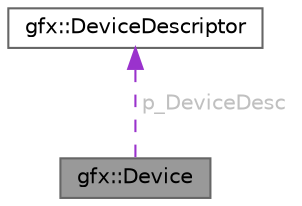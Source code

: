 digraph "gfx::Device"
{
 // LATEX_PDF_SIZE
  bgcolor="transparent";
  edge [fontname=Helvetica,fontsize=10,labelfontname=Helvetica,labelfontsize=10];
  node [fontname=Helvetica,fontsize=10,shape=box,height=0.2,width=0.4];
  Node1 [id="Node000001",label="gfx::Device",height=0.2,width=0.4,color="gray40", fillcolor="grey60", style="filled", fontcolor="black",tooltip="Abstract GPU device interface."];
  Node2 -> Node1 [id="edge1_Node000001_Node000002",dir="back",color="darkorchid3",style="dashed",tooltip=" ",label=<<TABLE CELLBORDER="0" BORDER="0"><TR><TD VALIGN="top" ALIGN="LEFT" CELLPADDING="1" CELLSPACING="0">p_DeviceDesc</TD></TR>
</TABLE>> ,fontcolor="grey" ];
  Node2 [id="Node000002",label="gfx::DeviceDescriptor",height=0.2,width=0.4,color="gray40", fillcolor="white", style="filled",URL="$structgfx_1_1_device_descriptor.html",tooltip="Describes a GPU device."];
}
